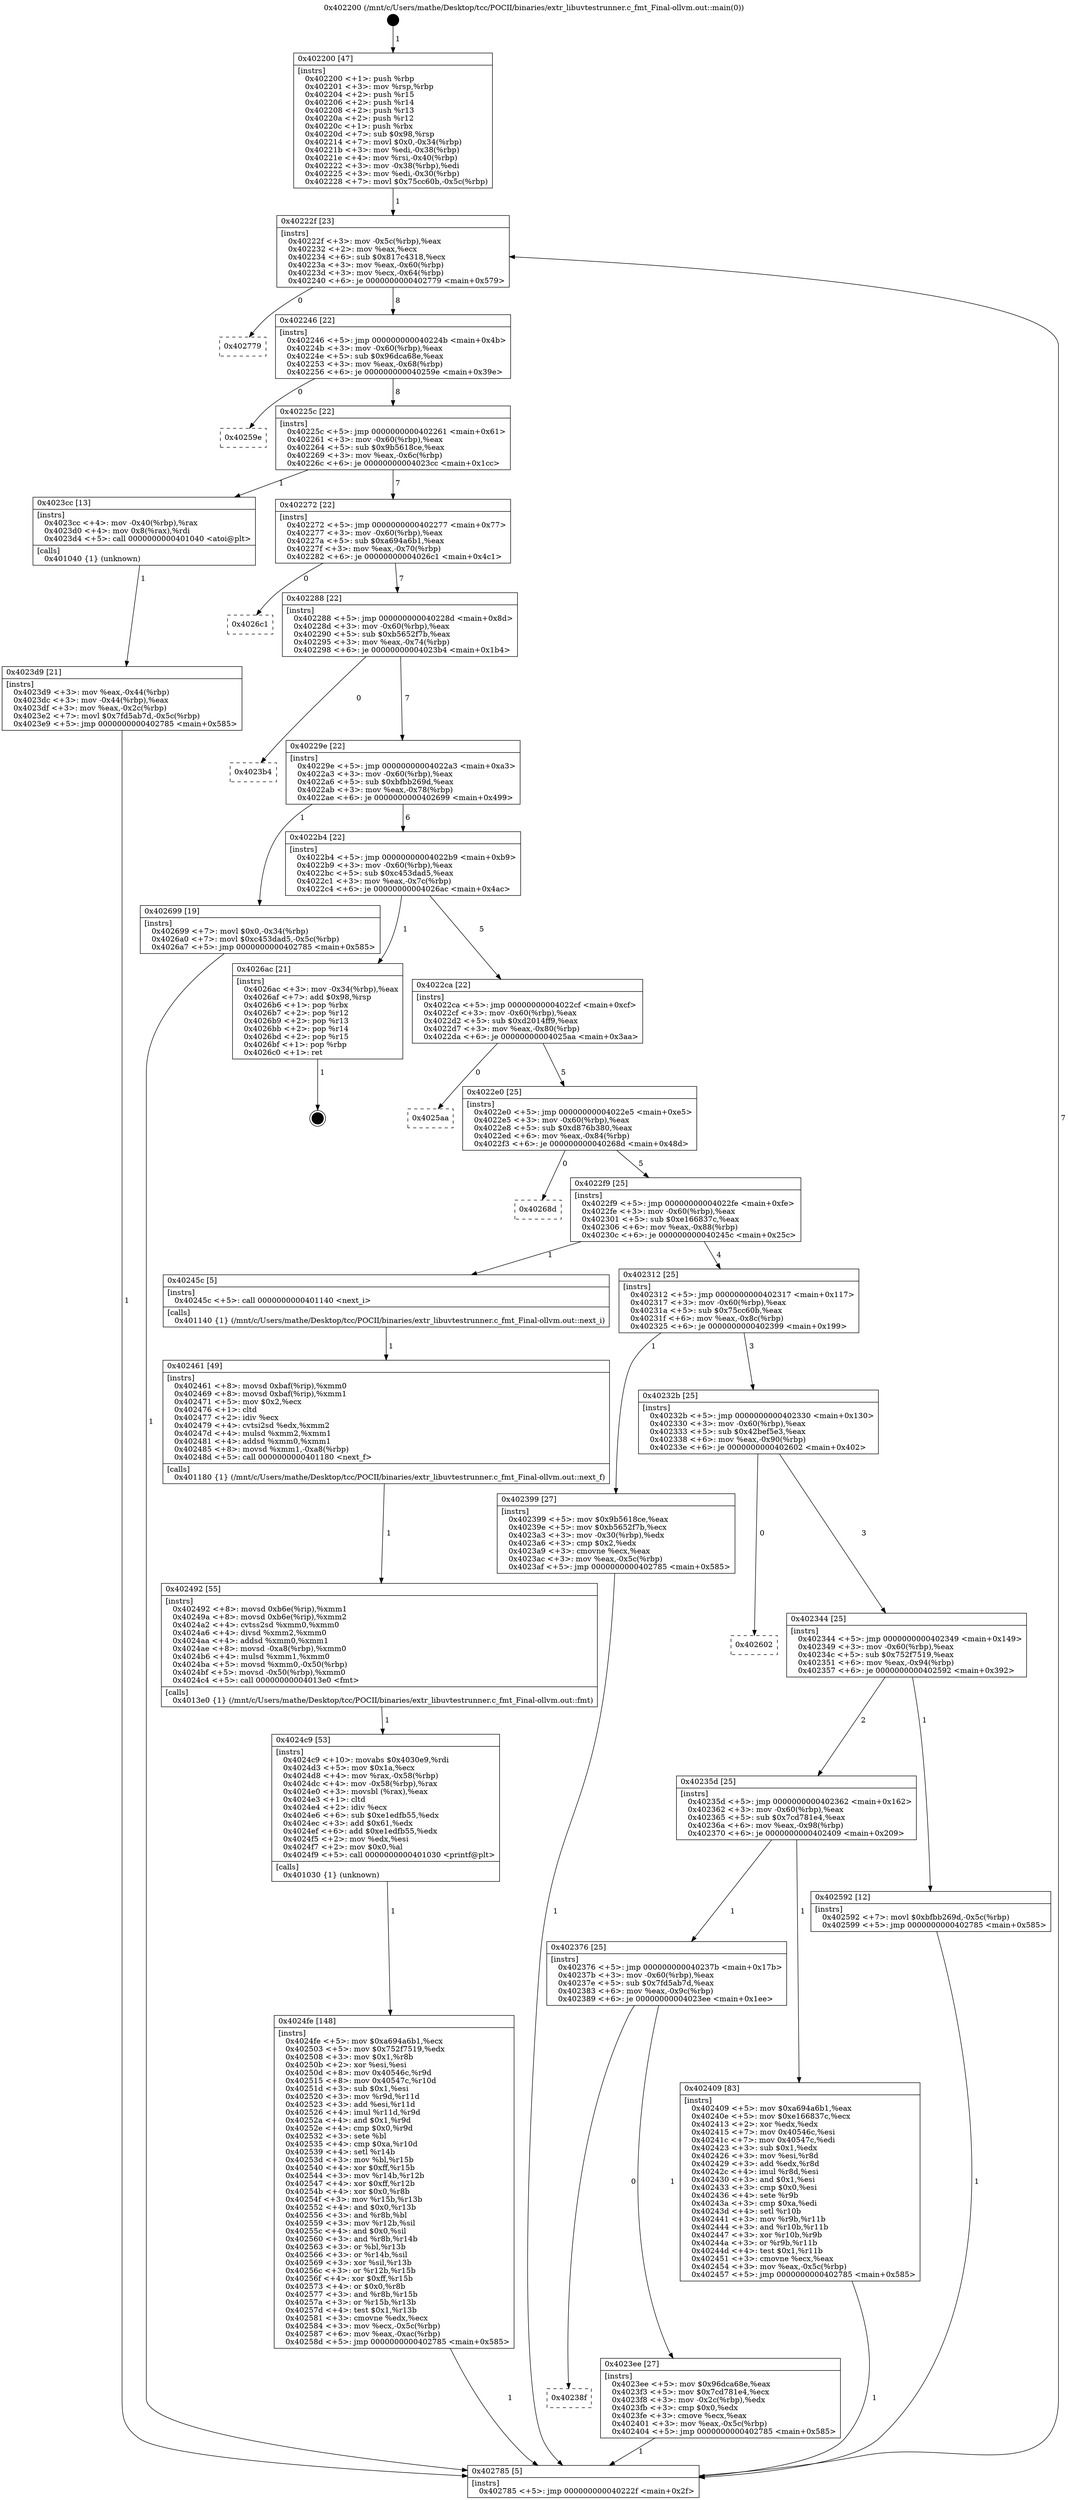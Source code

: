 digraph "0x402200" {
  label = "0x402200 (/mnt/c/Users/mathe/Desktop/tcc/POCII/binaries/extr_libuvtestrunner.c_fmt_Final-ollvm.out::main(0))"
  labelloc = "t"
  node[shape=record]

  Entry [label="",width=0.3,height=0.3,shape=circle,fillcolor=black,style=filled]
  "0x40222f" [label="{
     0x40222f [23]\l
     | [instrs]\l
     &nbsp;&nbsp;0x40222f \<+3\>: mov -0x5c(%rbp),%eax\l
     &nbsp;&nbsp;0x402232 \<+2\>: mov %eax,%ecx\l
     &nbsp;&nbsp;0x402234 \<+6\>: sub $0x817c4318,%ecx\l
     &nbsp;&nbsp;0x40223a \<+3\>: mov %eax,-0x60(%rbp)\l
     &nbsp;&nbsp;0x40223d \<+3\>: mov %ecx,-0x64(%rbp)\l
     &nbsp;&nbsp;0x402240 \<+6\>: je 0000000000402779 \<main+0x579\>\l
  }"]
  "0x402779" [label="{
     0x402779\l
  }", style=dashed]
  "0x402246" [label="{
     0x402246 [22]\l
     | [instrs]\l
     &nbsp;&nbsp;0x402246 \<+5\>: jmp 000000000040224b \<main+0x4b\>\l
     &nbsp;&nbsp;0x40224b \<+3\>: mov -0x60(%rbp),%eax\l
     &nbsp;&nbsp;0x40224e \<+5\>: sub $0x96dca68e,%eax\l
     &nbsp;&nbsp;0x402253 \<+3\>: mov %eax,-0x68(%rbp)\l
     &nbsp;&nbsp;0x402256 \<+6\>: je 000000000040259e \<main+0x39e\>\l
  }"]
  Exit [label="",width=0.3,height=0.3,shape=circle,fillcolor=black,style=filled,peripheries=2]
  "0x40259e" [label="{
     0x40259e\l
  }", style=dashed]
  "0x40225c" [label="{
     0x40225c [22]\l
     | [instrs]\l
     &nbsp;&nbsp;0x40225c \<+5\>: jmp 0000000000402261 \<main+0x61\>\l
     &nbsp;&nbsp;0x402261 \<+3\>: mov -0x60(%rbp),%eax\l
     &nbsp;&nbsp;0x402264 \<+5\>: sub $0x9b5618ce,%eax\l
     &nbsp;&nbsp;0x402269 \<+3\>: mov %eax,-0x6c(%rbp)\l
     &nbsp;&nbsp;0x40226c \<+6\>: je 00000000004023cc \<main+0x1cc\>\l
  }"]
  "0x4024fe" [label="{
     0x4024fe [148]\l
     | [instrs]\l
     &nbsp;&nbsp;0x4024fe \<+5\>: mov $0xa694a6b1,%ecx\l
     &nbsp;&nbsp;0x402503 \<+5\>: mov $0x752f7519,%edx\l
     &nbsp;&nbsp;0x402508 \<+3\>: mov $0x1,%r8b\l
     &nbsp;&nbsp;0x40250b \<+2\>: xor %esi,%esi\l
     &nbsp;&nbsp;0x40250d \<+8\>: mov 0x40546c,%r9d\l
     &nbsp;&nbsp;0x402515 \<+8\>: mov 0x40547c,%r10d\l
     &nbsp;&nbsp;0x40251d \<+3\>: sub $0x1,%esi\l
     &nbsp;&nbsp;0x402520 \<+3\>: mov %r9d,%r11d\l
     &nbsp;&nbsp;0x402523 \<+3\>: add %esi,%r11d\l
     &nbsp;&nbsp;0x402526 \<+4\>: imul %r11d,%r9d\l
     &nbsp;&nbsp;0x40252a \<+4\>: and $0x1,%r9d\l
     &nbsp;&nbsp;0x40252e \<+4\>: cmp $0x0,%r9d\l
     &nbsp;&nbsp;0x402532 \<+3\>: sete %bl\l
     &nbsp;&nbsp;0x402535 \<+4\>: cmp $0xa,%r10d\l
     &nbsp;&nbsp;0x402539 \<+4\>: setl %r14b\l
     &nbsp;&nbsp;0x40253d \<+3\>: mov %bl,%r15b\l
     &nbsp;&nbsp;0x402540 \<+4\>: xor $0xff,%r15b\l
     &nbsp;&nbsp;0x402544 \<+3\>: mov %r14b,%r12b\l
     &nbsp;&nbsp;0x402547 \<+4\>: xor $0xff,%r12b\l
     &nbsp;&nbsp;0x40254b \<+4\>: xor $0x0,%r8b\l
     &nbsp;&nbsp;0x40254f \<+3\>: mov %r15b,%r13b\l
     &nbsp;&nbsp;0x402552 \<+4\>: and $0x0,%r13b\l
     &nbsp;&nbsp;0x402556 \<+3\>: and %r8b,%bl\l
     &nbsp;&nbsp;0x402559 \<+3\>: mov %r12b,%sil\l
     &nbsp;&nbsp;0x40255c \<+4\>: and $0x0,%sil\l
     &nbsp;&nbsp;0x402560 \<+3\>: and %r8b,%r14b\l
     &nbsp;&nbsp;0x402563 \<+3\>: or %bl,%r13b\l
     &nbsp;&nbsp;0x402566 \<+3\>: or %r14b,%sil\l
     &nbsp;&nbsp;0x402569 \<+3\>: xor %sil,%r13b\l
     &nbsp;&nbsp;0x40256c \<+3\>: or %r12b,%r15b\l
     &nbsp;&nbsp;0x40256f \<+4\>: xor $0xff,%r15b\l
     &nbsp;&nbsp;0x402573 \<+4\>: or $0x0,%r8b\l
     &nbsp;&nbsp;0x402577 \<+3\>: and %r8b,%r15b\l
     &nbsp;&nbsp;0x40257a \<+3\>: or %r15b,%r13b\l
     &nbsp;&nbsp;0x40257d \<+4\>: test $0x1,%r13b\l
     &nbsp;&nbsp;0x402581 \<+3\>: cmovne %edx,%ecx\l
     &nbsp;&nbsp;0x402584 \<+3\>: mov %ecx,-0x5c(%rbp)\l
     &nbsp;&nbsp;0x402587 \<+6\>: mov %eax,-0xac(%rbp)\l
     &nbsp;&nbsp;0x40258d \<+5\>: jmp 0000000000402785 \<main+0x585\>\l
  }"]
  "0x4023cc" [label="{
     0x4023cc [13]\l
     | [instrs]\l
     &nbsp;&nbsp;0x4023cc \<+4\>: mov -0x40(%rbp),%rax\l
     &nbsp;&nbsp;0x4023d0 \<+4\>: mov 0x8(%rax),%rdi\l
     &nbsp;&nbsp;0x4023d4 \<+5\>: call 0000000000401040 \<atoi@plt\>\l
     | [calls]\l
     &nbsp;&nbsp;0x401040 \{1\} (unknown)\l
  }"]
  "0x402272" [label="{
     0x402272 [22]\l
     | [instrs]\l
     &nbsp;&nbsp;0x402272 \<+5\>: jmp 0000000000402277 \<main+0x77\>\l
     &nbsp;&nbsp;0x402277 \<+3\>: mov -0x60(%rbp),%eax\l
     &nbsp;&nbsp;0x40227a \<+5\>: sub $0xa694a6b1,%eax\l
     &nbsp;&nbsp;0x40227f \<+3\>: mov %eax,-0x70(%rbp)\l
     &nbsp;&nbsp;0x402282 \<+6\>: je 00000000004026c1 \<main+0x4c1\>\l
  }"]
  "0x4024c9" [label="{
     0x4024c9 [53]\l
     | [instrs]\l
     &nbsp;&nbsp;0x4024c9 \<+10\>: movabs $0x4030e9,%rdi\l
     &nbsp;&nbsp;0x4024d3 \<+5\>: mov $0x1a,%ecx\l
     &nbsp;&nbsp;0x4024d8 \<+4\>: mov %rax,-0x58(%rbp)\l
     &nbsp;&nbsp;0x4024dc \<+4\>: mov -0x58(%rbp),%rax\l
     &nbsp;&nbsp;0x4024e0 \<+3\>: movsbl (%rax),%eax\l
     &nbsp;&nbsp;0x4024e3 \<+1\>: cltd\l
     &nbsp;&nbsp;0x4024e4 \<+2\>: idiv %ecx\l
     &nbsp;&nbsp;0x4024e6 \<+6\>: sub $0xe1edfb55,%edx\l
     &nbsp;&nbsp;0x4024ec \<+3\>: add $0x61,%edx\l
     &nbsp;&nbsp;0x4024ef \<+6\>: add $0xe1edfb55,%edx\l
     &nbsp;&nbsp;0x4024f5 \<+2\>: mov %edx,%esi\l
     &nbsp;&nbsp;0x4024f7 \<+2\>: mov $0x0,%al\l
     &nbsp;&nbsp;0x4024f9 \<+5\>: call 0000000000401030 \<printf@plt\>\l
     | [calls]\l
     &nbsp;&nbsp;0x401030 \{1\} (unknown)\l
  }"]
  "0x4026c1" [label="{
     0x4026c1\l
  }", style=dashed]
  "0x402288" [label="{
     0x402288 [22]\l
     | [instrs]\l
     &nbsp;&nbsp;0x402288 \<+5\>: jmp 000000000040228d \<main+0x8d\>\l
     &nbsp;&nbsp;0x40228d \<+3\>: mov -0x60(%rbp),%eax\l
     &nbsp;&nbsp;0x402290 \<+5\>: sub $0xb5652f7b,%eax\l
     &nbsp;&nbsp;0x402295 \<+3\>: mov %eax,-0x74(%rbp)\l
     &nbsp;&nbsp;0x402298 \<+6\>: je 00000000004023b4 \<main+0x1b4\>\l
  }"]
  "0x402492" [label="{
     0x402492 [55]\l
     | [instrs]\l
     &nbsp;&nbsp;0x402492 \<+8\>: movsd 0xb6e(%rip),%xmm1\l
     &nbsp;&nbsp;0x40249a \<+8\>: movsd 0xb6e(%rip),%xmm2\l
     &nbsp;&nbsp;0x4024a2 \<+4\>: cvtss2sd %xmm0,%xmm0\l
     &nbsp;&nbsp;0x4024a6 \<+4\>: divsd %xmm2,%xmm0\l
     &nbsp;&nbsp;0x4024aa \<+4\>: addsd %xmm0,%xmm1\l
     &nbsp;&nbsp;0x4024ae \<+8\>: movsd -0xa8(%rbp),%xmm0\l
     &nbsp;&nbsp;0x4024b6 \<+4\>: mulsd %xmm1,%xmm0\l
     &nbsp;&nbsp;0x4024ba \<+5\>: movsd %xmm0,-0x50(%rbp)\l
     &nbsp;&nbsp;0x4024bf \<+5\>: movsd -0x50(%rbp),%xmm0\l
     &nbsp;&nbsp;0x4024c4 \<+5\>: call 00000000004013e0 \<fmt\>\l
     | [calls]\l
     &nbsp;&nbsp;0x4013e0 \{1\} (/mnt/c/Users/mathe/Desktop/tcc/POCII/binaries/extr_libuvtestrunner.c_fmt_Final-ollvm.out::fmt)\l
  }"]
  "0x4023b4" [label="{
     0x4023b4\l
  }", style=dashed]
  "0x40229e" [label="{
     0x40229e [22]\l
     | [instrs]\l
     &nbsp;&nbsp;0x40229e \<+5\>: jmp 00000000004022a3 \<main+0xa3\>\l
     &nbsp;&nbsp;0x4022a3 \<+3\>: mov -0x60(%rbp),%eax\l
     &nbsp;&nbsp;0x4022a6 \<+5\>: sub $0xbfbb269d,%eax\l
     &nbsp;&nbsp;0x4022ab \<+3\>: mov %eax,-0x78(%rbp)\l
     &nbsp;&nbsp;0x4022ae \<+6\>: je 0000000000402699 \<main+0x499\>\l
  }"]
  "0x402461" [label="{
     0x402461 [49]\l
     | [instrs]\l
     &nbsp;&nbsp;0x402461 \<+8\>: movsd 0xbaf(%rip),%xmm0\l
     &nbsp;&nbsp;0x402469 \<+8\>: movsd 0xbaf(%rip),%xmm1\l
     &nbsp;&nbsp;0x402471 \<+5\>: mov $0x2,%ecx\l
     &nbsp;&nbsp;0x402476 \<+1\>: cltd\l
     &nbsp;&nbsp;0x402477 \<+2\>: idiv %ecx\l
     &nbsp;&nbsp;0x402479 \<+4\>: cvtsi2sd %edx,%xmm2\l
     &nbsp;&nbsp;0x40247d \<+4\>: mulsd %xmm2,%xmm1\l
     &nbsp;&nbsp;0x402481 \<+4\>: addsd %xmm0,%xmm1\l
     &nbsp;&nbsp;0x402485 \<+8\>: movsd %xmm1,-0xa8(%rbp)\l
     &nbsp;&nbsp;0x40248d \<+5\>: call 0000000000401180 \<next_f\>\l
     | [calls]\l
     &nbsp;&nbsp;0x401180 \{1\} (/mnt/c/Users/mathe/Desktop/tcc/POCII/binaries/extr_libuvtestrunner.c_fmt_Final-ollvm.out::next_f)\l
  }"]
  "0x402699" [label="{
     0x402699 [19]\l
     | [instrs]\l
     &nbsp;&nbsp;0x402699 \<+7\>: movl $0x0,-0x34(%rbp)\l
     &nbsp;&nbsp;0x4026a0 \<+7\>: movl $0xc453dad5,-0x5c(%rbp)\l
     &nbsp;&nbsp;0x4026a7 \<+5\>: jmp 0000000000402785 \<main+0x585\>\l
  }"]
  "0x4022b4" [label="{
     0x4022b4 [22]\l
     | [instrs]\l
     &nbsp;&nbsp;0x4022b4 \<+5\>: jmp 00000000004022b9 \<main+0xb9\>\l
     &nbsp;&nbsp;0x4022b9 \<+3\>: mov -0x60(%rbp),%eax\l
     &nbsp;&nbsp;0x4022bc \<+5\>: sub $0xc453dad5,%eax\l
     &nbsp;&nbsp;0x4022c1 \<+3\>: mov %eax,-0x7c(%rbp)\l
     &nbsp;&nbsp;0x4022c4 \<+6\>: je 00000000004026ac \<main+0x4ac\>\l
  }"]
  "0x40238f" [label="{
     0x40238f\l
  }", style=dashed]
  "0x4026ac" [label="{
     0x4026ac [21]\l
     | [instrs]\l
     &nbsp;&nbsp;0x4026ac \<+3\>: mov -0x34(%rbp),%eax\l
     &nbsp;&nbsp;0x4026af \<+7\>: add $0x98,%rsp\l
     &nbsp;&nbsp;0x4026b6 \<+1\>: pop %rbx\l
     &nbsp;&nbsp;0x4026b7 \<+2\>: pop %r12\l
     &nbsp;&nbsp;0x4026b9 \<+2\>: pop %r13\l
     &nbsp;&nbsp;0x4026bb \<+2\>: pop %r14\l
     &nbsp;&nbsp;0x4026bd \<+2\>: pop %r15\l
     &nbsp;&nbsp;0x4026bf \<+1\>: pop %rbp\l
     &nbsp;&nbsp;0x4026c0 \<+1\>: ret\l
  }"]
  "0x4022ca" [label="{
     0x4022ca [22]\l
     | [instrs]\l
     &nbsp;&nbsp;0x4022ca \<+5\>: jmp 00000000004022cf \<main+0xcf\>\l
     &nbsp;&nbsp;0x4022cf \<+3\>: mov -0x60(%rbp),%eax\l
     &nbsp;&nbsp;0x4022d2 \<+5\>: sub $0xd2014ff9,%eax\l
     &nbsp;&nbsp;0x4022d7 \<+3\>: mov %eax,-0x80(%rbp)\l
     &nbsp;&nbsp;0x4022da \<+6\>: je 00000000004025aa \<main+0x3aa\>\l
  }"]
  "0x4023ee" [label="{
     0x4023ee [27]\l
     | [instrs]\l
     &nbsp;&nbsp;0x4023ee \<+5\>: mov $0x96dca68e,%eax\l
     &nbsp;&nbsp;0x4023f3 \<+5\>: mov $0x7cd781e4,%ecx\l
     &nbsp;&nbsp;0x4023f8 \<+3\>: mov -0x2c(%rbp),%edx\l
     &nbsp;&nbsp;0x4023fb \<+3\>: cmp $0x0,%edx\l
     &nbsp;&nbsp;0x4023fe \<+3\>: cmove %ecx,%eax\l
     &nbsp;&nbsp;0x402401 \<+3\>: mov %eax,-0x5c(%rbp)\l
     &nbsp;&nbsp;0x402404 \<+5\>: jmp 0000000000402785 \<main+0x585\>\l
  }"]
  "0x4025aa" [label="{
     0x4025aa\l
  }", style=dashed]
  "0x4022e0" [label="{
     0x4022e0 [25]\l
     | [instrs]\l
     &nbsp;&nbsp;0x4022e0 \<+5\>: jmp 00000000004022e5 \<main+0xe5\>\l
     &nbsp;&nbsp;0x4022e5 \<+3\>: mov -0x60(%rbp),%eax\l
     &nbsp;&nbsp;0x4022e8 \<+5\>: sub $0xd876b380,%eax\l
     &nbsp;&nbsp;0x4022ed \<+6\>: mov %eax,-0x84(%rbp)\l
     &nbsp;&nbsp;0x4022f3 \<+6\>: je 000000000040268d \<main+0x48d\>\l
  }"]
  "0x402376" [label="{
     0x402376 [25]\l
     | [instrs]\l
     &nbsp;&nbsp;0x402376 \<+5\>: jmp 000000000040237b \<main+0x17b\>\l
     &nbsp;&nbsp;0x40237b \<+3\>: mov -0x60(%rbp),%eax\l
     &nbsp;&nbsp;0x40237e \<+5\>: sub $0x7fd5ab7d,%eax\l
     &nbsp;&nbsp;0x402383 \<+6\>: mov %eax,-0x9c(%rbp)\l
     &nbsp;&nbsp;0x402389 \<+6\>: je 00000000004023ee \<main+0x1ee\>\l
  }"]
  "0x40268d" [label="{
     0x40268d\l
  }", style=dashed]
  "0x4022f9" [label="{
     0x4022f9 [25]\l
     | [instrs]\l
     &nbsp;&nbsp;0x4022f9 \<+5\>: jmp 00000000004022fe \<main+0xfe\>\l
     &nbsp;&nbsp;0x4022fe \<+3\>: mov -0x60(%rbp),%eax\l
     &nbsp;&nbsp;0x402301 \<+5\>: sub $0xe166837c,%eax\l
     &nbsp;&nbsp;0x402306 \<+6\>: mov %eax,-0x88(%rbp)\l
     &nbsp;&nbsp;0x40230c \<+6\>: je 000000000040245c \<main+0x25c\>\l
  }"]
  "0x402409" [label="{
     0x402409 [83]\l
     | [instrs]\l
     &nbsp;&nbsp;0x402409 \<+5\>: mov $0xa694a6b1,%eax\l
     &nbsp;&nbsp;0x40240e \<+5\>: mov $0xe166837c,%ecx\l
     &nbsp;&nbsp;0x402413 \<+2\>: xor %edx,%edx\l
     &nbsp;&nbsp;0x402415 \<+7\>: mov 0x40546c,%esi\l
     &nbsp;&nbsp;0x40241c \<+7\>: mov 0x40547c,%edi\l
     &nbsp;&nbsp;0x402423 \<+3\>: sub $0x1,%edx\l
     &nbsp;&nbsp;0x402426 \<+3\>: mov %esi,%r8d\l
     &nbsp;&nbsp;0x402429 \<+3\>: add %edx,%r8d\l
     &nbsp;&nbsp;0x40242c \<+4\>: imul %r8d,%esi\l
     &nbsp;&nbsp;0x402430 \<+3\>: and $0x1,%esi\l
     &nbsp;&nbsp;0x402433 \<+3\>: cmp $0x0,%esi\l
     &nbsp;&nbsp;0x402436 \<+4\>: sete %r9b\l
     &nbsp;&nbsp;0x40243a \<+3\>: cmp $0xa,%edi\l
     &nbsp;&nbsp;0x40243d \<+4\>: setl %r10b\l
     &nbsp;&nbsp;0x402441 \<+3\>: mov %r9b,%r11b\l
     &nbsp;&nbsp;0x402444 \<+3\>: and %r10b,%r11b\l
     &nbsp;&nbsp;0x402447 \<+3\>: xor %r10b,%r9b\l
     &nbsp;&nbsp;0x40244a \<+3\>: or %r9b,%r11b\l
     &nbsp;&nbsp;0x40244d \<+4\>: test $0x1,%r11b\l
     &nbsp;&nbsp;0x402451 \<+3\>: cmovne %ecx,%eax\l
     &nbsp;&nbsp;0x402454 \<+3\>: mov %eax,-0x5c(%rbp)\l
     &nbsp;&nbsp;0x402457 \<+5\>: jmp 0000000000402785 \<main+0x585\>\l
  }"]
  "0x40245c" [label="{
     0x40245c [5]\l
     | [instrs]\l
     &nbsp;&nbsp;0x40245c \<+5\>: call 0000000000401140 \<next_i\>\l
     | [calls]\l
     &nbsp;&nbsp;0x401140 \{1\} (/mnt/c/Users/mathe/Desktop/tcc/POCII/binaries/extr_libuvtestrunner.c_fmt_Final-ollvm.out::next_i)\l
  }"]
  "0x402312" [label="{
     0x402312 [25]\l
     | [instrs]\l
     &nbsp;&nbsp;0x402312 \<+5\>: jmp 0000000000402317 \<main+0x117\>\l
     &nbsp;&nbsp;0x402317 \<+3\>: mov -0x60(%rbp),%eax\l
     &nbsp;&nbsp;0x40231a \<+5\>: sub $0x75cc60b,%eax\l
     &nbsp;&nbsp;0x40231f \<+6\>: mov %eax,-0x8c(%rbp)\l
     &nbsp;&nbsp;0x402325 \<+6\>: je 0000000000402399 \<main+0x199\>\l
  }"]
  "0x40235d" [label="{
     0x40235d [25]\l
     | [instrs]\l
     &nbsp;&nbsp;0x40235d \<+5\>: jmp 0000000000402362 \<main+0x162\>\l
     &nbsp;&nbsp;0x402362 \<+3\>: mov -0x60(%rbp),%eax\l
     &nbsp;&nbsp;0x402365 \<+5\>: sub $0x7cd781e4,%eax\l
     &nbsp;&nbsp;0x40236a \<+6\>: mov %eax,-0x98(%rbp)\l
     &nbsp;&nbsp;0x402370 \<+6\>: je 0000000000402409 \<main+0x209\>\l
  }"]
  "0x402399" [label="{
     0x402399 [27]\l
     | [instrs]\l
     &nbsp;&nbsp;0x402399 \<+5\>: mov $0x9b5618ce,%eax\l
     &nbsp;&nbsp;0x40239e \<+5\>: mov $0xb5652f7b,%ecx\l
     &nbsp;&nbsp;0x4023a3 \<+3\>: mov -0x30(%rbp),%edx\l
     &nbsp;&nbsp;0x4023a6 \<+3\>: cmp $0x2,%edx\l
     &nbsp;&nbsp;0x4023a9 \<+3\>: cmovne %ecx,%eax\l
     &nbsp;&nbsp;0x4023ac \<+3\>: mov %eax,-0x5c(%rbp)\l
     &nbsp;&nbsp;0x4023af \<+5\>: jmp 0000000000402785 \<main+0x585\>\l
  }"]
  "0x40232b" [label="{
     0x40232b [25]\l
     | [instrs]\l
     &nbsp;&nbsp;0x40232b \<+5\>: jmp 0000000000402330 \<main+0x130\>\l
     &nbsp;&nbsp;0x402330 \<+3\>: mov -0x60(%rbp),%eax\l
     &nbsp;&nbsp;0x402333 \<+5\>: sub $0x42bef5e3,%eax\l
     &nbsp;&nbsp;0x402338 \<+6\>: mov %eax,-0x90(%rbp)\l
     &nbsp;&nbsp;0x40233e \<+6\>: je 0000000000402602 \<main+0x402\>\l
  }"]
  "0x402785" [label="{
     0x402785 [5]\l
     | [instrs]\l
     &nbsp;&nbsp;0x402785 \<+5\>: jmp 000000000040222f \<main+0x2f\>\l
  }"]
  "0x402200" [label="{
     0x402200 [47]\l
     | [instrs]\l
     &nbsp;&nbsp;0x402200 \<+1\>: push %rbp\l
     &nbsp;&nbsp;0x402201 \<+3\>: mov %rsp,%rbp\l
     &nbsp;&nbsp;0x402204 \<+2\>: push %r15\l
     &nbsp;&nbsp;0x402206 \<+2\>: push %r14\l
     &nbsp;&nbsp;0x402208 \<+2\>: push %r13\l
     &nbsp;&nbsp;0x40220a \<+2\>: push %r12\l
     &nbsp;&nbsp;0x40220c \<+1\>: push %rbx\l
     &nbsp;&nbsp;0x40220d \<+7\>: sub $0x98,%rsp\l
     &nbsp;&nbsp;0x402214 \<+7\>: movl $0x0,-0x34(%rbp)\l
     &nbsp;&nbsp;0x40221b \<+3\>: mov %edi,-0x38(%rbp)\l
     &nbsp;&nbsp;0x40221e \<+4\>: mov %rsi,-0x40(%rbp)\l
     &nbsp;&nbsp;0x402222 \<+3\>: mov -0x38(%rbp),%edi\l
     &nbsp;&nbsp;0x402225 \<+3\>: mov %edi,-0x30(%rbp)\l
     &nbsp;&nbsp;0x402228 \<+7\>: movl $0x75cc60b,-0x5c(%rbp)\l
  }"]
  "0x4023d9" [label="{
     0x4023d9 [21]\l
     | [instrs]\l
     &nbsp;&nbsp;0x4023d9 \<+3\>: mov %eax,-0x44(%rbp)\l
     &nbsp;&nbsp;0x4023dc \<+3\>: mov -0x44(%rbp),%eax\l
     &nbsp;&nbsp;0x4023df \<+3\>: mov %eax,-0x2c(%rbp)\l
     &nbsp;&nbsp;0x4023e2 \<+7\>: movl $0x7fd5ab7d,-0x5c(%rbp)\l
     &nbsp;&nbsp;0x4023e9 \<+5\>: jmp 0000000000402785 \<main+0x585\>\l
  }"]
  "0x402592" [label="{
     0x402592 [12]\l
     | [instrs]\l
     &nbsp;&nbsp;0x402592 \<+7\>: movl $0xbfbb269d,-0x5c(%rbp)\l
     &nbsp;&nbsp;0x402599 \<+5\>: jmp 0000000000402785 \<main+0x585\>\l
  }"]
  "0x402602" [label="{
     0x402602\l
  }", style=dashed]
  "0x402344" [label="{
     0x402344 [25]\l
     | [instrs]\l
     &nbsp;&nbsp;0x402344 \<+5\>: jmp 0000000000402349 \<main+0x149\>\l
     &nbsp;&nbsp;0x402349 \<+3\>: mov -0x60(%rbp),%eax\l
     &nbsp;&nbsp;0x40234c \<+5\>: sub $0x752f7519,%eax\l
     &nbsp;&nbsp;0x402351 \<+6\>: mov %eax,-0x94(%rbp)\l
     &nbsp;&nbsp;0x402357 \<+6\>: je 0000000000402592 \<main+0x392\>\l
  }"]
  Entry -> "0x402200" [label=" 1"]
  "0x40222f" -> "0x402779" [label=" 0"]
  "0x40222f" -> "0x402246" [label=" 8"]
  "0x4026ac" -> Exit [label=" 1"]
  "0x402246" -> "0x40259e" [label=" 0"]
  "0x402246" -> "0x40225c" [label=" 8"]
  "0x402699" -> "0x402785" [label=" 1"]
  "0x40225c" -> "0x4023cc" [label=" 1"]
  "0x40225c" -> "0x402272" [label=" 7"]
  "0x402592" -> "0x402785" [label=" 1"]
  "0x402272" -> "0x4026c1" [label=" 0"]
  "0x402272" -> "0x402288" [label=" 7"]
  "0x4024fe" -> "0x402785" [label=" 1"]
  "0x402288" -> "0x4023b4" [label=" 0"]
  "0x402288" -> "0x40229e" [label=" 7"]
  "0x4024c9" -> "0x4024fe" [label=" 1"]
  "0x40229e" -> "0x402699" [label=" 1"]
  "0x40229e" -> "0x4022b4" [label=" 6"]
  "0x402492" -> "0x4024c9" [label=" 1"]
  "0x4022b4" -> "0x4026ac" [label=" 1"]
  "0x4022b4" -> "0x4022ca" [label=" 5"]
  "0x402461" -> "0x402492" [label=" 1"]
  "0x4022ca" -> "0x4025aa" [label=" 0"]
  "0x4022ca" -> "0x4022e0" [label=" 5"]
  "0x40245c" -> "0x402461" [label=" 1"]
  "0x4022e0" -> "0x40268d" [label=" 0"]
  "0x4022e0" -> "0x4022f9" [label=" 5"]
  "0x4023ee" -> "0x402785" [label=" 1"]
  "0x4022f9" -> "0x40245c" [label=" 1"]
  "0x4022f9" -> "0x402312" [label=" 4"]
  "0x402376" -> "0x40238f" [label=" 0"]
  "0x402312" -> "0x402399" [label=" 1"]
  "0x402312" -> "0x40232b" [label=" 3"]
  "0x402399" -> "0x402785" [label=" 1"]
  "0x402200" -> "0x40222f" [label=" 1"]
  "0x402785" -> "0x40222f" [label=" 7"]
  "0x4023cc" -> "0x4023d9" [label=" 1"]
  "0x4023d9" -> "0x402785" [label=" 1"]
  "0x402409" -> "0x402785" [label=" 1"]
  "0x40232b" -> "0x402602" [label=" 0"]
  "0x40232b" -> "0x402344" [label=" 3"]
  "0x40235d" -> "0x402376" [label=" 1"]
  "0x402344" -> "0x402592" [label=" 1"]
  "0x402344" -> "0x40235d" [label=" 2"]
  "0x402376" -> "0x4023ee" [label=" 1"]
  "0x40235d" -> "0x402409" [label=" 1"]
}
